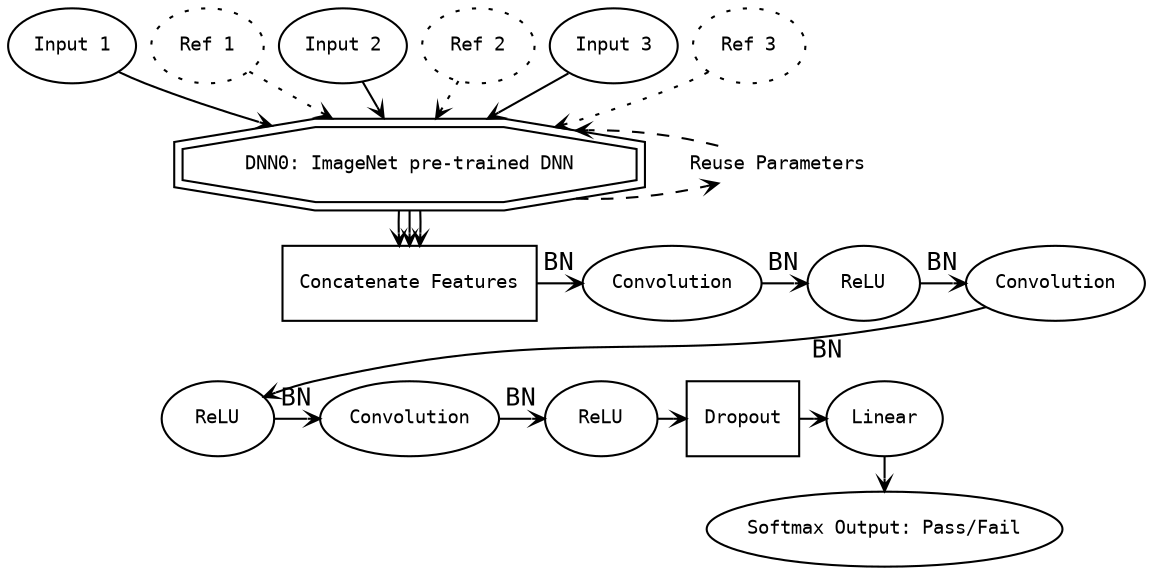 digraph hierarchy{
    graph[rankdir=UD, center=false, margin=0.0, nodesep=0.1, ranksep=0.2]
    node[fontname="Courier", fontsize=9, fixedsize=false]
    edge[arrowsize=0.6, arrowhead=vee, fontname="Courier", fontsize=12]
    
    Input_1;Ref_1;
    Input_2;Ref_2;
    Input_3;Ref_3;

    NET->Linear_1[weight=1];
    NET->Linear_1[weight=1];
    NET->Linear_1[weight=1];
    
    NET->REUSE[style="dashed"]
    REUSE->NET[style="dashed"]
    
    REUSE[label="Reuse Parameters"; shape="none";width=0.1;height=0.1];
    
    NET[label="DNN0: ImageNet pre-trained DNN"; shape="doubleoctagon"];
    
    {rank=same;  NET  REUSE}

    Linear_1[label="Concatenate Features";shape="box"]; 
    
    CONV_1[label="Convolution"]; 
    CONV_2[label="Convolution"];
    CONV_3[label="Convolution"];
    ReLU_1[label="ReLU"];
    ReLU_2[label="ReLU"];
    ReLU_3[label="ReLU"];
    
    Dropout[shape=box];
    
    Linear_2[label="Linear"];
    Output[shape=ellipse;label="Softmax Output: Pass/Fail"];
    
    Input_1[shape=ellipse; label="Input 1"];
    Input_2[shape=ellipse; label="Input 2"];
    Input_3[shape=ellipse; label="Input 3"];
    
    Ref_1[shape=ellipse;style="dotted"; label="Ref 1"];
    Ref_2[shape=ellipse;style="dotted"; label="Ref 2"];
    Ref_3[shape=ellipse;style="dotted"; label="Ref 3"];
    
    {rank=same; Input_1 Ref_1 Input_2 Ref_2 Input_3 Ref_3}
    
    Input_1 -> NET; Ref_1 -> NET[style="dotted"];
    Input_2 -> NET; Ref_2 -> NET[style="dotted"];
    Input_3 -> NET; Ref_3 -> NET[style="dotted"];
    
    Linear_1  -> CONV_1[label="BN"];
    CONV_1    -> ReLU_1[label="BN"];
    
    ReLU_1    -> CONV_2[label="BN"];
    CONV_2    -> ReLU_2[label="BN"];
    
    ReLU_2    -> CONV_3[label="BN"];
    CONV_3    -> ReLU_3[label="BN"];
    
    ReLU_3    -> Dropout;
    Dropout   -> Linear_2;
    Linear_2  -> Output;
    
    /*Just for layout*/
    /*Linear_1 -> Input_1[style="invis";weight=10]; */
    CONV_3   -> Linear_1[style="invis";weight=10];
    
    {rank=same; Linear_1 CONV_1 ReLU_1 CONV_2   }
    {rank=same; ReLU_2 CONV_3 ReLU_3 Dropout Linear_2  }
    {rank=same; Output }
}
